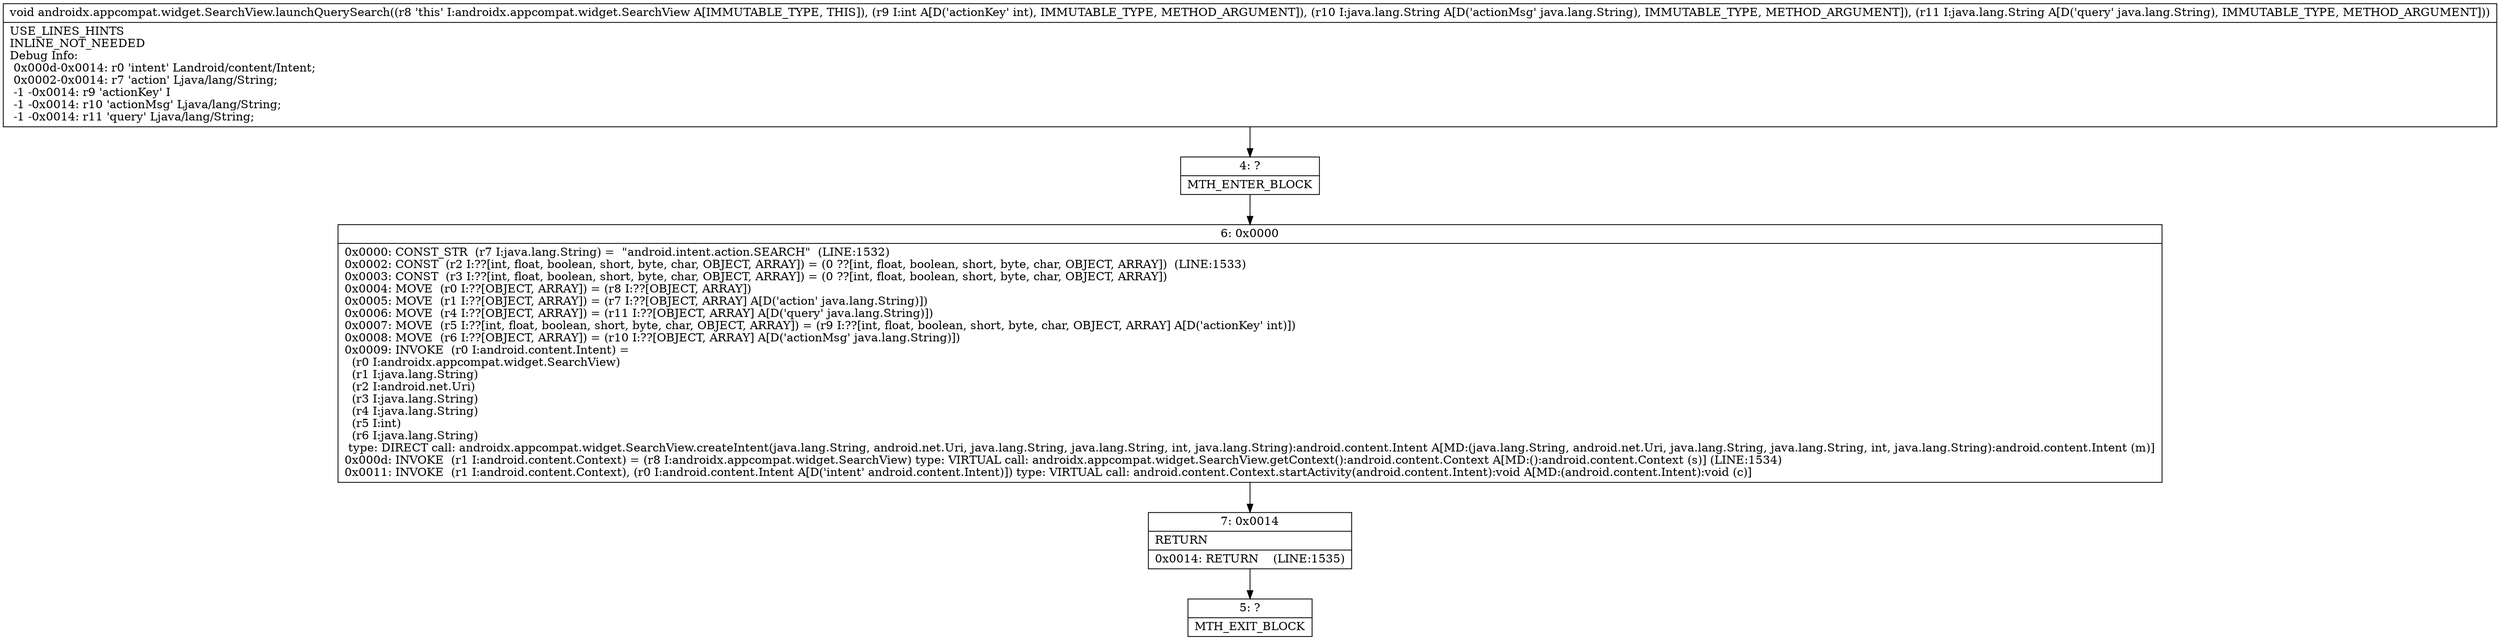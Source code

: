 digraph "CFG forandroidx.appcompat.widget.SearchView.launchQuerySearch(ILjava\/lang\/String;Ljava\/lang\/String;)V" {
Node_4 [shape=record,label="{4\:\ ?|MTH_ENTER_BLOCK\l}"];
Node_6 [shape=record,label="{6\:\ 0x0000|0x0000: CONST_STR  (r7 I:java.lang.String) =  \"android.intent.action.SEARCH\"  (LINE:1532)\l0x0002: CONST  (r2 I:??[int, float, boolean, short, byte, char, OBJECT, ARRAY]) = (0 ??[int, float, boolean, short, byte, char, OBJECT, ARRAY])  (LINE:1533)\l0x0003: CONST  (r3 I:??[int, float, boolean, short, byte, char, OBJECT, ARRAY]) = (0 ??[int, float, boolean, short, byte, char, OBJECT, ARRAY]) \l0x0004: MOVE  (r0 I:??[OBJECT, ARRAY]) = (r8 I:??[OBJECT, ARRAY]) \l0x0005: MOVE  (r1 I:??[OBJECT, ARRAY]) = (r7 I:??[OBJECT, ARRAY] A[D('action' java.lang.String)]) \l0x0006: MOVE  (r4 I:??[OBJECT, ARRAY]) = (r11 I:??[OBJECT, ARRAY] A[D('query' java.lang.String)]) \l0x0007: MOVE  (r5 I:??[int, float, boolean, short, byte, char, OBJECT, ARRAY]) = (r9 I:??[int, float, boolean, short, byte, char, OBJECT, ARRAY] A[D('actionKey' int)]) \l0x0008: MOVE  (r6 I:??[OBJECT, ARRAY]) = (r10 I:??[OBJECT, ARRAY] A[D('actionMsg' java.lang.String)]) \l0x0009: INVOKE  (r0 I:android.content.Intent) = \l  (r0 I:androidx.appcompat.widget.SearchView)\l  (r1 I:java.lang.String)\l  (r2 I:android.net.Uri)\l  (r3 I:java.lang.String)\l  (r4 I:java.lang.String)\l  (r5 I:int)\l  (r6 I:java.lang.String)\l type: DIRECT call: androidx.appcompat.widget.SearchView.createIntent(java.lang.String, android.net.Uri, java.lang.String, java.lang.String, int, java.lang.String):android.content.Intent A[MD:(java.lang.String, android.net.Uri, java.lang.String, java.lang.String, int, java.lang.String):android.content.Intent (m)]\l0x000d: INVOKE  (r1 I:android.content.Context) = (r8 I:androidx.appcompat.widget.SearchView) type: VIRTUAL call: androidx.appcompat.widget.SearchView.getContext():android.content.Context A[MD:():android.content.Context (s)] (LINE:1534)\l0x0011: INVOKE  (r1 I:android.content.Context), (r0 I:android.content.Intent A[D('intent' android.content.Intent)]) type: VIRTUAL call: android.content.Context.startActivity(android.content.Intent):void A[MD:(android.content.Intent):void (c)]\l}"];
Node_7 [shape=record,label="{7\:\ 0x0014|RETURN\l|0x0014: RETURN    (LINE:1535)\l}"];
Node_5 [shape=record,label="{5\:\ ?|MTH_EXIT_BLOCK\l}"];
MethodNode[shape=record,label="{void androidx.appcompat.widget.SearchView.launchQuerySearch((r8 'this' I:androidx.appcompat.widget.SearchView A[IMMUTABLE_TYPE, THIS]), (r9 I:int A[D('actionKey' int), IMMUTABLE_TYPE, METHOD_ARGUMENT]), (r10 I:java.lang.String A[D('actionMsg' java.lang.String), IMMUTABLE_TYPE, METHOD_ARGUMENT]), (r11 I:java.lang.String A[D('query' java.lang.String), IMMUTABLE_TYPE, METHOD_ARGUMENT]))  | USE_LINES_HINTS\lINLINE_NOT_NEEDED\lDebug Info:\l  0x000d\-0x0014: r0 'intent' Landroid\/content\/Intent;\l  0x0002\-0x0014: r7 'action' Ljava\/lang\/String;\l  \-1 \-0x0014: r9 'actionKey' I\l  \-1 \-0x0014: r10 'actionMsg' Ljava\/lang\/String;\l  \-1 \-0x0014: r11 'query' Ljava\/lang\/String;\l}"];
MethodNode -> Node_4;Node_4 -> Node_6;
Node_6 -> Node_7;
Node_7 -> Node_5;
}

